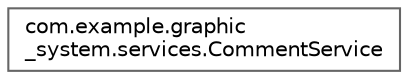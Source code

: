 digraph "Graphical Class Hierarchy"
{
 // LATEX_PDF_SIZE
  bgcolor="transparent";
  edge [fontname=Helvetica,fontsize=10,labelfontname=Helvetica,labelfontsize=10];
  node [fontname=Helvetica,fontsize=10,shape=box,height=0.2,width=0.4];
  rankdir="LR";
  Node0 [id="Node000000",label="com.example.graphic\l_system.services.CommentService",height=0.2,width=0.4,color="grey40", fillcolor="white", style="filled",URL="$a00159.html",tooltip=" "];
}
